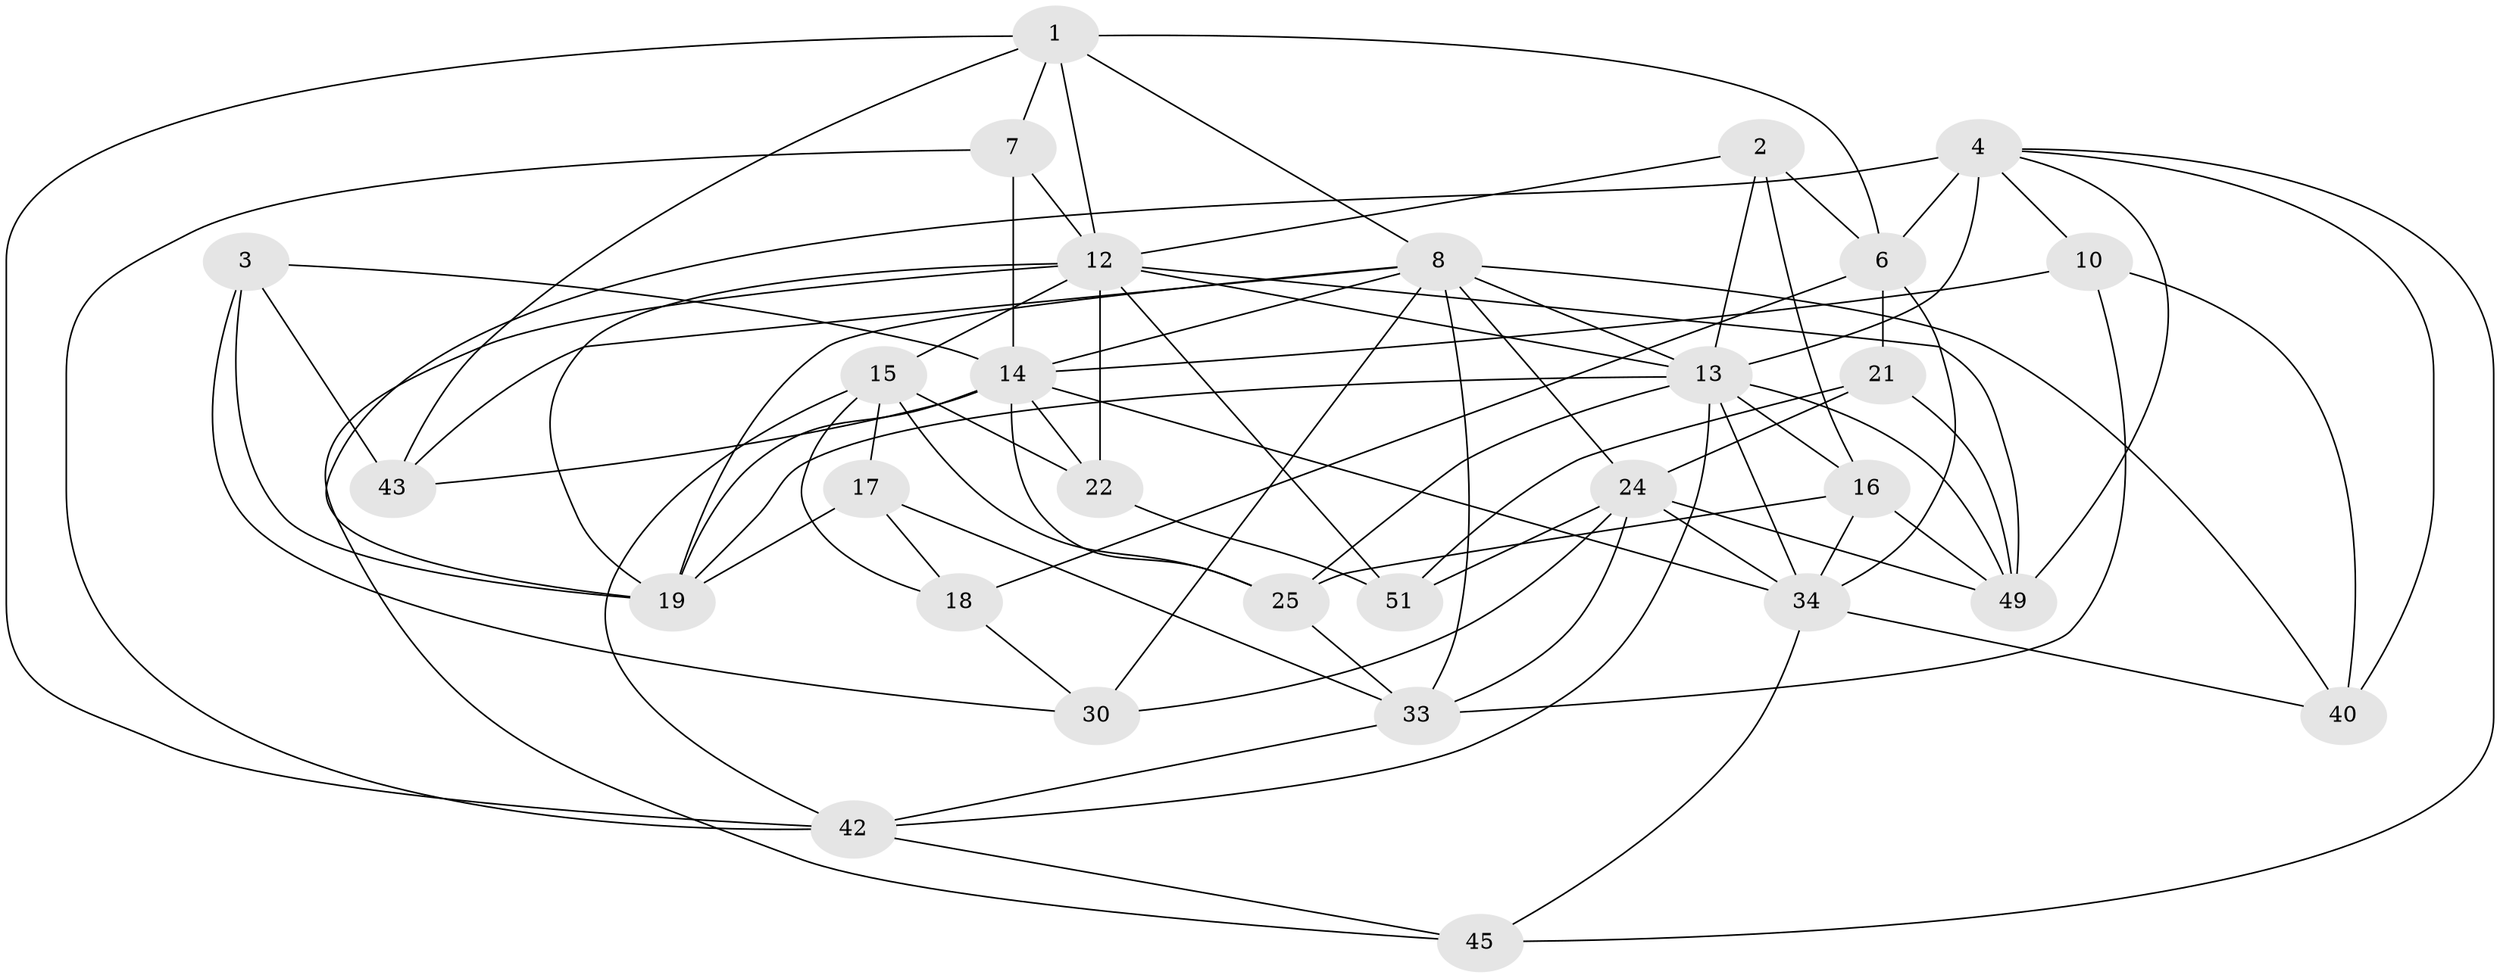 // original degree distribution, {4: 1.0}
// Generated by graph-tools (version 1.1) at 2025/16/03/09/25 04:16:38]
// undirected, 29 vertices, 82 edges
graph export_dot {
graph [start="1"]
  node [color=gray90,style=filled];
  1 [super="+11"];
  2;
  3;
  4 [super="+5"];
  6 [super="+9"];
  7;
  8 [super="+23"];
  10;
  12 [super="+27+39"];
  13 [super="+32+20"];
  14 [super="+56+54+46"];
  15 [super="+26"];
  16 [super="+31"];
  17;
  18;
  19 [super="+52+58"];
  21;
  22;
  24 [super="+50+36"];
  25 [super="+28"];
  30;
  33 [super="+35"];
  34 [super="+41+38"];
  40;
  42 [super="+53"];
  43;
  45;
  49 [super="+57"];
  51;
  1 -- 7;
  1 -- 42;
  1 -- 43;
  1 -- 12;
  1 -- 6;
  1 -- 8;
  2 -- 12;
  2 -- 6;
  2 -- 16;
  2 -- 13;
  3 -- 30;
  3 -- 43;
  3 -- 14;
  3 -- 19;
  4 -- 6;
  4 -- 40;
  4 -- 13 [weight=2];
  4 -- 49;
  4 -- 45;
  4 -- 19;
  4 -- 10;
  6 -- 21;
  6 -- 34;
  6 -- 18;
  7 -- 42;
  7 -- 14;
  7 -- 12;
  8 -- 43;
  8 -- 19;
  8 -- 13 [weight=2];
  8 -- 33;
  8 -- 40;
  8 -- 14;
  8 -- 24;
  8 -- 30;
  10 -- 40;
  10 -- 33;
  10 -- 14;
  12 -- 51;
  12 -- 45;
  12 -- 49;
  12 -- 22;
  12 -- 13;
  12 -- 19;
  12 -- 15;
  13 -- 25;
  13 -- 16 [weight=2];
  13 -- 49;
  13 -- 19 [weight=2];
  13 -- 42;
  13 -- 34;
  14 -- 19;
  14 -- 22;
  14 -- 43;
  14 -- 25 [weight=2];
  14 -- 34;
  15 -- 18;
  15 -- 42;
  15 -- 25;
  15 -- 17;
  15 -- 22;
  16 -- 34;
  16 -- 25;
  16 -- 49;
  17 -- 18;
  17 -- 33;
  17 -- 19;
  18 -- 30;
  21 -- 51;
  21 -- 49;
  21 -- 24;
  22 -- 51;
  24 -- 34 [weight=2];
  24 -- 33;
  24 -- 51;
  24 -- 49;
  24 -- 30;
  25 -- 33;
  33 -- 42;
  34 -- 40;
  34 -- 45;
  42 -- 45;
}
